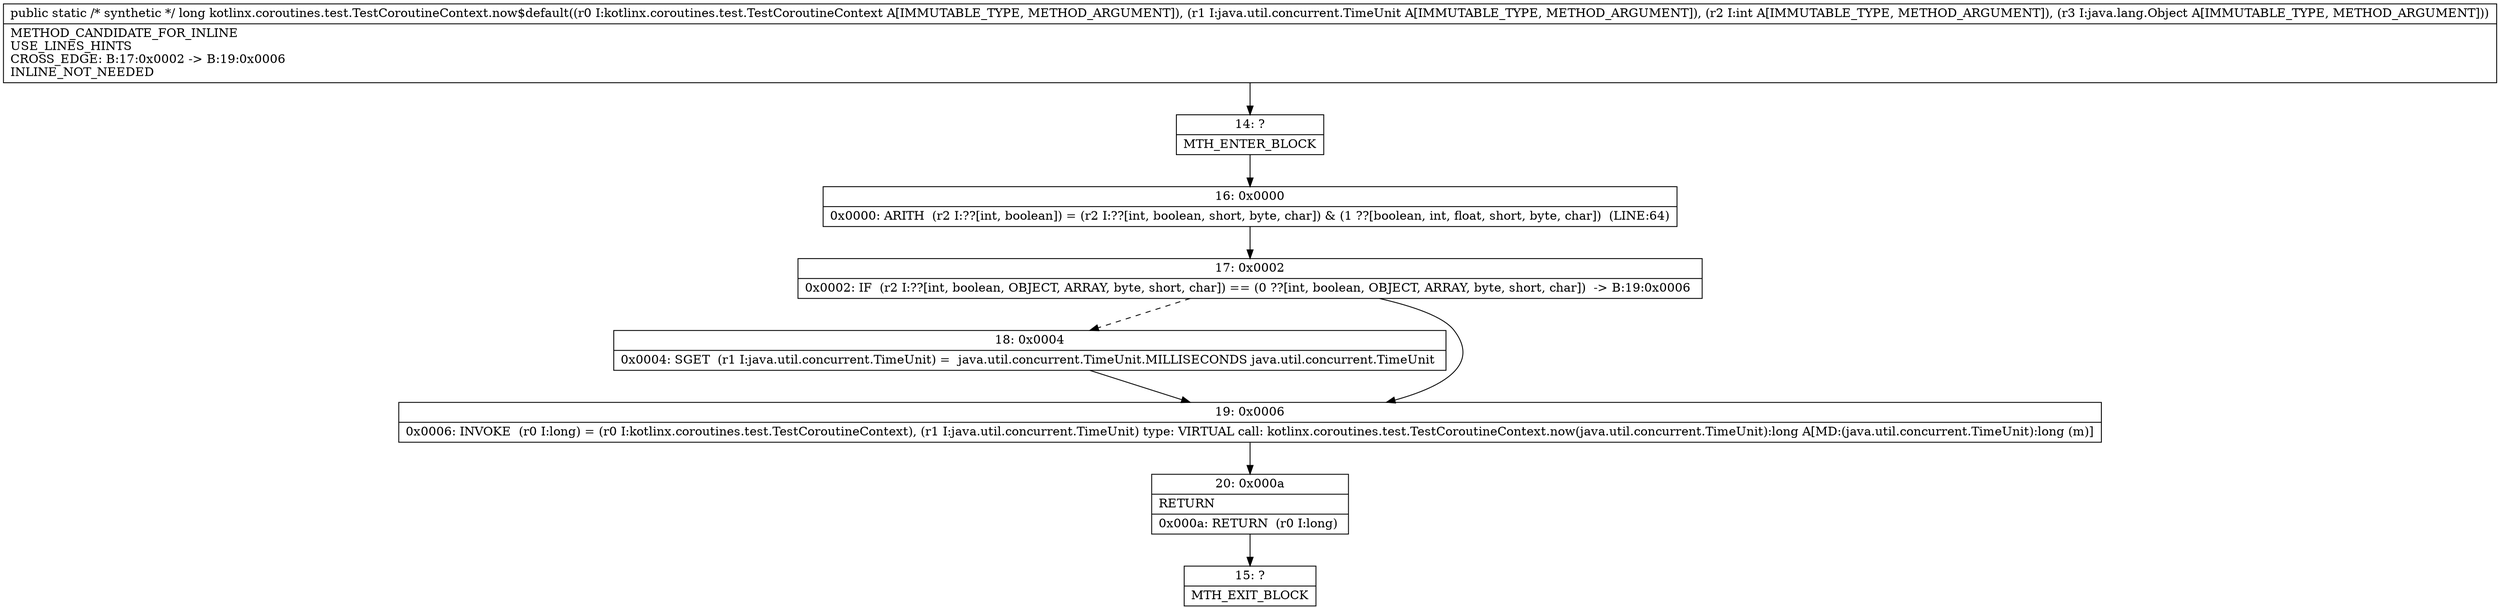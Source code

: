 digraph "CFG forkotlinx.coroutines.test.TestCoroutineContext.now$default(Lkotlinx\/coroutines\/test\/TestCoroutineContext;Ljava\/util\/concurrent\/TimeUnit;ILjava\/lang\/Object;)J" {
Node_14 [shape=record,label="{14\:\ ?|MTH_ENTER_BLOCK\l}"];
Node_16 [shape=record,label="{16\:\ 0x0000|0x0000: ARITH  (r2 I:??[int, boolean]) = (r2 I:??[int, boolean, short, byte, char]) & (1 ??[boolean, int, float, short, byte, char])  (LINE:64)\l}"];
Node_17 [shape=record,label="{17\:\ 0x0002|0x0002: IF  (r2 I:??[int, boolean, OBJECT, ARRAY, byte, short, char]) == (0 ??[int, boolean, OBJECT, ARRAY, byte, short, char])  \-\> B:19:0x0006 \l}"];
Node_18 [shape=record,label="{18\:\ 0x0004|0x0004: SGET  (r1 I:java.util.concurrent.TimeUnit) =  java.util.concurrent.TimeUnit.MILLISECONDS java.util.concurrent.TimeUnit \l}"];
Node_19 [shape=record,label="{19\:\ 0x0006|0x0006: INVOKE  (r0 I:long) = (r0 I:kotlinx.coroutines.test.TestCoroutineContext), (r1 I:java.util.concurrent.TimeUnit) type: VIRTUAL call: kotlinx.coroutines.test.TestCoroutineContext.now(java.util.concurrent.TimeUnit):long A[MD:(java.util.concurrent.TimeUnit):long (m)]\l}"];
Node_20 [shape=record,label="{20\:\ 0x000a|RETURN\l|0x000a: RETURN  (r0 I:long) \l}"];
Node_15 [shape=record,label="{15\:\ ?|MTH_EXIT_BLOCK\l}"];
MethodNode[shape=record,label="{public static \/* synthetic *\/ long kotlinx.coroutines.test.TestCoroutineContext.now$default((r0 I:kotlinx.coroutines.test.TestCoroutineContext A[IMMUTABLE_TYPE, METHOD_ARGUMENT]), (r1 I:java.util.concurrent.TimeUnit A[IMMUTABLE_TYPE, METHOD_ARGUMENT]), (r2 I:int A[IMMUTABLE_TYPE, METHOD_ARGUMENT]), (r3 I:java.lang.Object A[IMMUTABLE_TYPE, METHOD_ARGUMENT]))  | METHOD_CANDIDATE_FOR_INLINE\lUSE_LINES_HINTS\lCROSS_EDGE: B:17:0x0002 \-\> B:19:0x0006\lINLINE_NOT_NEEDED\l}"];
MethodNode -> Node_14;Node_14 -> Node_16;
Node_16 -> Node_17;
Node_17 -> Node_18[style=dashed];
Node_17 -> Node_19;
Node_18 -> Node_19;
Node_19 -> Node_20;
Node_20 -> Node_15;
}

